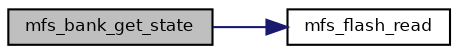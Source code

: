 digraph "mfs_bank_get_state"
{
  bgcolor="transparent";
  edge [fontname="Helvetica",fontsize="8",labelfontname="Helvetica",labelfontsize="8"];
  node [fontname="Helvetica",fontsize="8",shape=record];
  rankdir="LR";
  Node10 [label="mfs_bank_get_state",height=0.2,width=0.4,color="black", fillcolor="grey75", style="filled", fontcolor="black"];
  Node10 -> Node11 [color="midnightblue",fontsize="8",style="solid",fontname="Helvetica"];
  Node11 [label="mfs_flash_read",height=0.2,width=0.4,color="black",URL="$group___h_a_l___m_f_s.html#gabfee0e57611e55ed09ad89610b9ffdfd",tooltip="Flash read. "];
}
